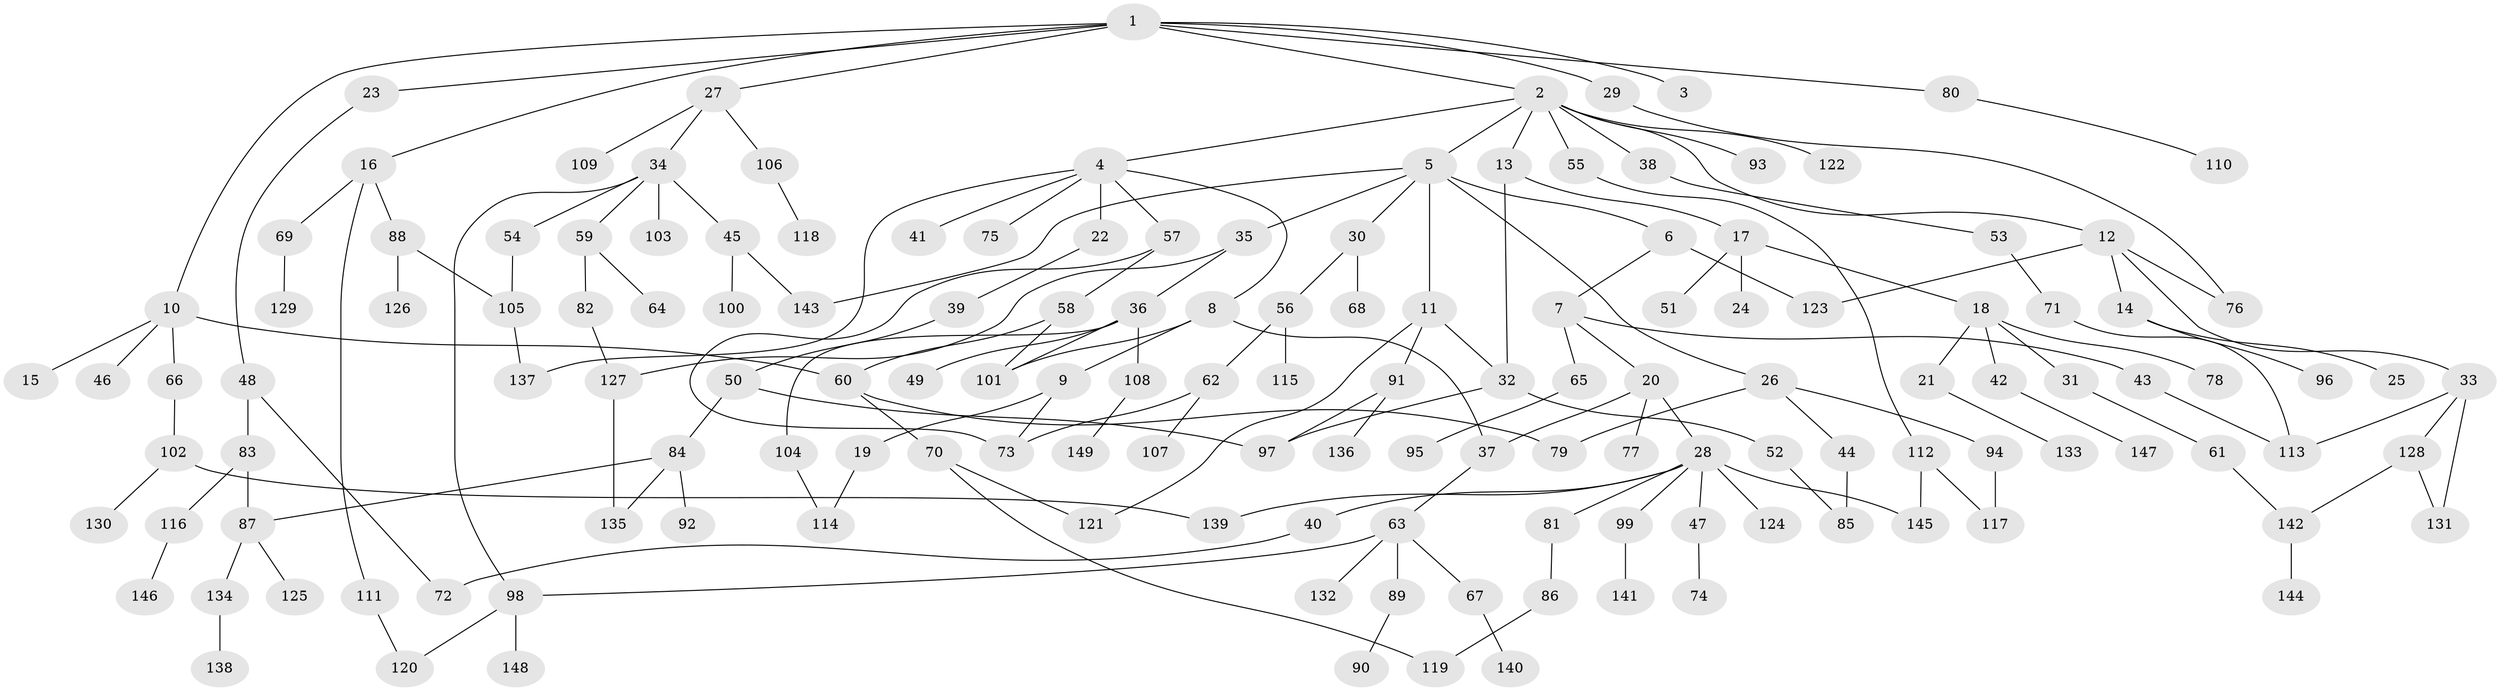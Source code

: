 // coarse degree distribution, {7: 0.02857142857142857, 3: 0.24761904761904763, 4: 0.11428571428571428, 5: 0.01904761904761905, 2: 0.37142857142857144, 1: 0.2, 6: 0.009523809523809525, 8: 0.009523809523809525}
// Generated by graph-tools (version 1.1) at 2025/36/03/04/25 23:36:10]
// undirected, 149 vertices, 180 edges
graph export_dot {
  node [color=gray90,style=filled];
  1;
  2;
  3;
  4;
  5;
  6;
  7;
  8;
  9;
  10;
  11;
  12;
  13;
  14;
  15;
  16;
  17;
  18;
  19;
  20;
  21;
  22;
  23;
  24;
  25;
  26;
  27;
  28;
  29;
  30;
  31;
  32;
  33;
  34;
  35;
  36;
  37;
  38;
  39;
  40;
  41;
  42;
  43;
  44;
  45;
  46;
  47;
  48;
  49;
  50;
  51;
  52;
  53;
  54;
  55;
  56;
  57;
  58;
  59;
  60;
  61;
  62;
  63;
  64;
  65;
  66;
  67;
  68;
  69;
  70;
  71;
  72;
  73;
  74;
  75;
  76;
  77;
  78;
  79;
  80;
  81;
  82;
  83;
  84;
  85;
  86;
  87;
  88;
  89;
  90;
  91;
  92;
  93;
  94;
  95;
  96;
  97;
  98;
  99;
  100;
  101;
  102;
  103;
  104;
  105;
  106;
  107;
  108;
  109;
  110;
  111;
  112;
  113;
  114;
  115;
  116;
  117;
  118;
  119;
  120;
  121;
  122;
  123;
  124;
  125;
  126;
  127;
  128;
  129;
  130;
  131;
  132;
  133;
  134;
  135;
  136;
  137;
  138;
  139;
  140;
  141;
  142;
  143;
  144;
  145;
  146;
  147;
  148;
  149;
  1 -- 2;
  1 -- 3;
  1 -- 10;
  1 -- 16;
  1 -- 23;
  1 -- 27;
  1 -- 29;
  1 -- 80;
  2 -- 4;
  2 -- 5;
  2 -- 12;
  2 -- 13;
  2 -- 38;
  2 -- 55;
  2 -- 93;
  2 -- 122;
  4 -- 8;
  4 -- 22;
  4 -- 41;
  4 -- 57;
  4 -- 75;
  4 -- 137;
  5 -- 6;
  5 -- 11;
  5 -- 26;
  5 -- 30;
  5 -- 35;
  5 -- 143;
  6 -- 7;
  6 -- 123;
  7 -- 20;
  7 -- 43;
  7 -- 65;
  8 -- 9;
  8 -- 37;
  8 -- 101;
  9 -- 19;
  9 -- 73;
  10 -- 15;
  10 -- 46;
  10 -- 60;
  10 -- 66;
  11 -- 32;
  11 -- 91;
  11 -- 121;
  12 -- 14;
  12 -- 33;
  12 -- 123;
  12 -- 76;
  13 -- 17;
  13 -- 32;
  14 -- 25;
  14 -- 96;
  16 -- 69;
  16 -- 88;
  16 -- 111;
  17 -- 18;
  17 -- 24;
  17 -- 51;
  18 -- 21;
  18 -- 31;
  18 -- 42;
  18 -- 78;
  19 -- 114;
  20 -- 28;
  20 -- 37;
  20 -- 77;
  21 -- 133;
  22 -- 39;
  23 -- 48;
  26 -- 44;
  26 -- 79;
  26 -- 94;
  27 -- 34;
  27 -- 106;
  27 -- 109;
  28 -- 40;
  28 -- 47;
  28 -- 81;
  28 -- 99;
  28 -- 124;
  28 -- 145;
  28 -- 139;
  29 -- 76;
  30 -- 56;
  30 -- 68;
  31 -- 61;
  32 -- 52;
  32 -- 97;
  33 -- 128;
  33 -- 131;
  33 -- 113;
  34 -- 45;
  34 -- 54;
  34 -- 59;
  34 -- 103;
  34 -- 98;
  35 -- 36;
  35 -- 127;
  36 -- 49;
  36 -- 101;
  36 -- 104;
  36 -- 108;
  37 -- 63;
  38 -- 53;
  39 -- 50;
  40 -- 72;
  42 -- 147;
  43 -- 113;
  44 -- 85;
  45 -- 100;
  45 -- 143;
  47 -- 74;
  48 -- 72;
  48 -- 83;
  50 -- 84;
  50 -- 97;
  52 -- 85;
  53 -- 71;
  54 -- 105;
  55 -- 112;
  56 -- 62;
  56 -- 115;
  57 -- 58;
  57 -- 73;
  58 -- 101;
  58 -- 60;
  59 -- 64;
  59 -- 82;
  60 -- 70;
  60 -- 79;
  61 -- 142;
  62 -- 73;
  62 -- 107;
  63 -- 67;
  63 -- 89;
  63 -- 98;
  63 -- 132;
  65 -- 95;
  66 -- 102;
  67 -- 140;
  69 -- 129;
  70 -- 119;
  70 -- 121;
  71 -- 113;
  80 -- 110;
  81 -- 86;
  82 -- 127;
  83 -- 87;
  83 -- 116;
  84 -- 92;
  84 -- 135;
  84 -- 87;
  86 -- 119;
  87 -- 125;
  87 -- 134;
  88 -- 126;
  88 -- 105;
  89 -- 90;
  91 -- 97;
  91 -- 136;
  94 -- 117;
  98 -- 120;
  98 -- 148;
  99 -- 141;
  102 -- 130;
  102 -- 139;
  104 -- 114;
  105 -- 137;
  106 -- 118;
  108 -- 149;
  111 -- 120;
  112 -- 145;
  112 -- 117;
  116 -- 146;
  127 -- 135;
  128 -- 131;
  128 -- 142;
  134 -- 138;
  142 -- 144;
}
